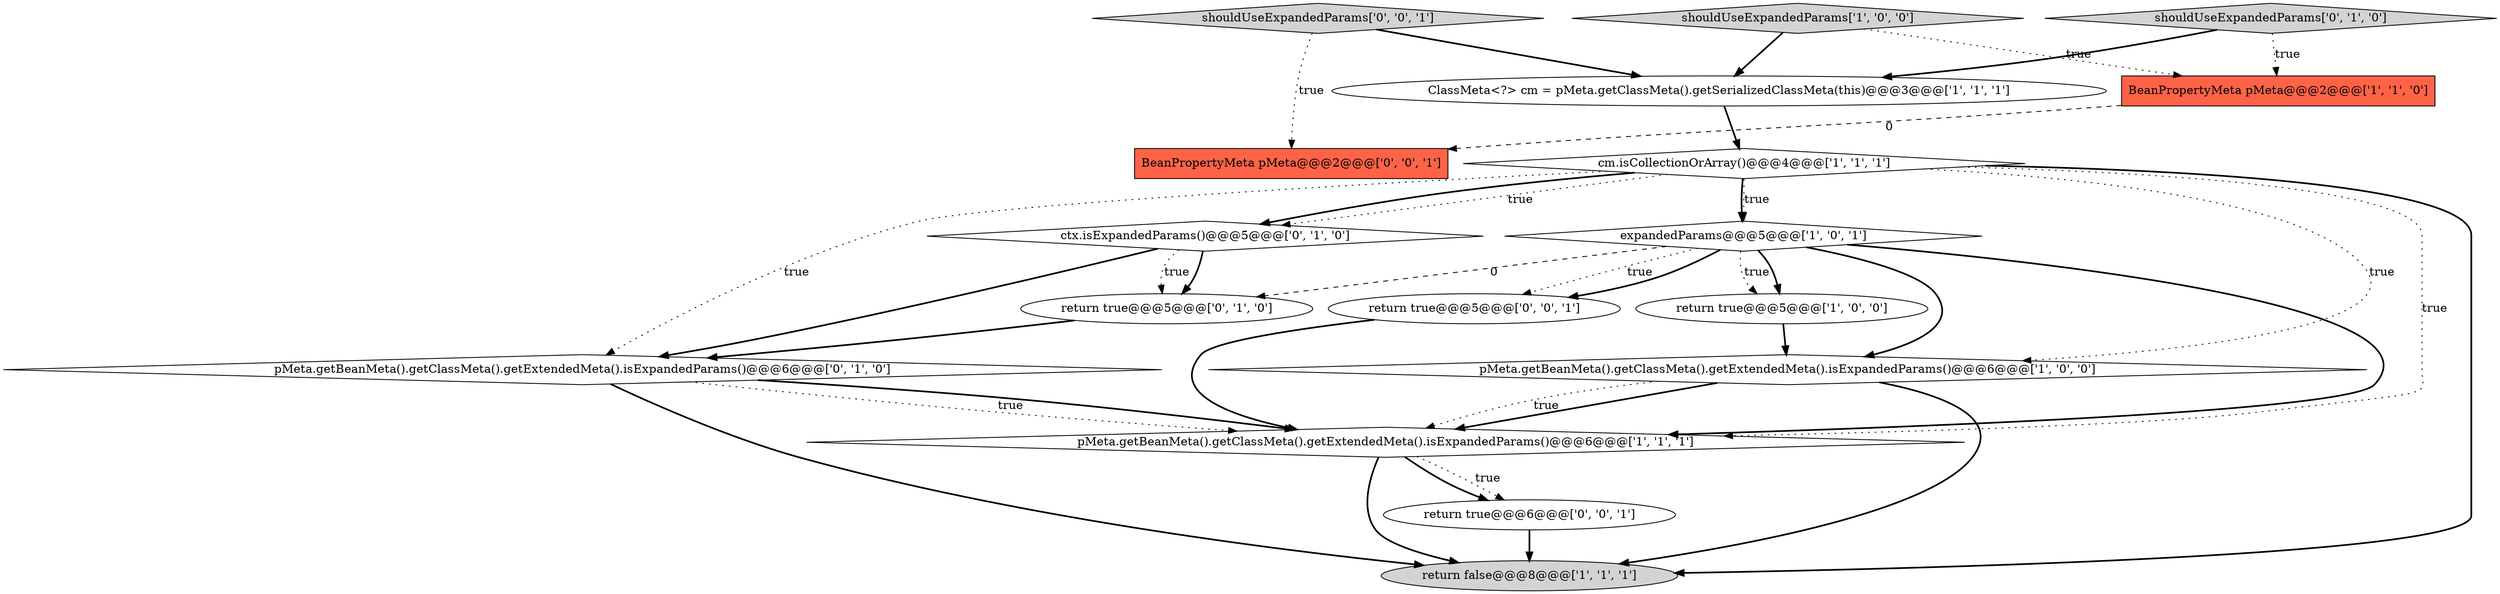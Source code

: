 digraph {
3 [style = filled, label = "ClassMeta<?> cm = pMeta.getClassMeta().getSerializedClassMeta(this)@@@3@@@['1', '1', '1']", fillcolor = white, shape = ellipse image = "AAA0AAABBB1BBB"];
11 [style = filled, label = "ctx.isExpandedParams()@@@5@@@['0', '1', '0']", fillcolor = white, shape = diamond image = "AAA0AAABBB2BBB"];
0 [style = filled, label = "return true@@@5@@@['1', '0', '0']", fillcolor = white, shape = ellipse image = "AAA0AAABBB1BBB"];
5 [style = filled, label = "shouldUseExpandedParams['1', '0', '0']", fillcolor = lightgray, shape = diamond image = "AAA0AAABBB1BBB"];
12 [style = filled, label = "return true@@@5@@@['0', '1', '0']", fillcolor = white, shape = ellipse image = "AAA1AAABBB2BBB"];
16 [style = filled, label = "return true@@@6@@@['0', '0', '1']", fillcolor = white, shape = ellipse image = "AAA0AAABBB3BBB"];
8 [style = filled, label = "pMeta.getBeanMeta().getClassMeta().getExtendedMeta().isExpandedParams()@@@6@@@['1', '1', '1']", fillcolor = white, shape = diamond image = "AAA0AAABBB1BBB"];
10 [style = filled, label = "shouldUseExpandedParams['0', '1', '0']", fillcolor = lightgray, shape = diamond image = "AAA0AAABBB2BBB"];
4 [style = filled, label = "BeanPropertyMeta pMeta@@@2@@@['1', '1', '0']", fillcolor = tomato, shape = box image = "AAA0AAABBB1BBB"];
2 [style = filled, label = "return false@@@8@@@['1', '1', '1']", fillcolor = lightgray, shape = ellipse image = "AAA0AAABBB1BBB"];
13 [style = filled, label = "return true@@@5@@@['0', '0', '1']", fillcolor = white, shape = ellipse image = "AAA0AAABBB3BBB"];
1 [style = filled, label = "expandedParams@@@5@@@['1', '0', '1']", fillcolor = white, shape = diamond image = "AAA0AAABBB1BBB"];
14 [style = filled, label = "shouldUseExpandedParams['0', '0', '1']", fillcolor = lightgray, shape = diamond image = "AAA0AAABBB3BBB"];
7 [style = filled, label = "pMeta.getBeanMeta().getClassMeta().getExtendedMeta().isExpandedParams()@@@6@@@['1', '0', '0']", fillcolor = white, shape = diamond image = "AAA0AAABBB1BBB"];
9 [style = filled, label = "pMeta.getBeanMeta().getClassMeta().getExtendedMeta().isExpandedParams()@@@6@@@['0', '1', '0']", fillcolor = white, shape = diamond image = "AAA0AAABBB2BBB"];
6 [style = filled, label = "cm.isCollectionOrArray()@@@4@@@['1', '1', '1']", fillcolor = white, shape = diamond image = "AAA0AAABBB1BBB"];
15 [style = filled, label = "BeanPropertyMeta pMeta@@@2@@@['0', '0', '1']", fillcolor = tomato, shape = box image = "AAA0AAABBB3BBB"];
8->16 [style = bold, label=""];
6->11 [style = dotted, label="true"];
9->8 [style = dotted, label="true"];
7->8 [style = bold, label=""];
8->16 [style = dotted, label="true"];
11->12 [style = bold, label=""];
14->3 [style = bold, label=""];
11->12 [style = dotted, label="true"];
6->7 [style = dotted, label="true"];
1->0 [style = dotted, label="true"];
1->0 [style = bold, label=""];
0->7 [style = bold, label=""];
7->8 [style = dotted, label="true"];
6->11 [style = bold, label=""];
1->8 [style = bold, label=""];
9->2 [style = bold, label=""];
6->1 [style = dotted, label="true"];
5->4 [style = dotted, label="true"];
11->9 [style = bold, label=""];
4->15 [style = dashed, label="0"];
10->3 [style = bold, label=""];
6->2 [style = bold, label=""];
3->6 [style = bold, label=""];
16->2 [style = bold, label=""];
12->9 [style = bold, label=""];
6->8 [style = dotted, label="true"];
8->2 [style = bold, label=""];
14->15 [style = dotted, label="true"];
10->4 [style = dotted, label="true"];
1->13 [style = dotted, label="true"];
1->12 [style = dashed, label="0"];
6->9 [style = dotted, label="true"];
5->3 [style = bold, label=""];
13->8 [style = bold, label=""];
1->7 [style = bold, label=""];
9->8 [style = bold, label=""];
6->1 [style = bold, label=""];
1->13 [style = bold, label=""];
7->2 [style = bold, label=""];
}
